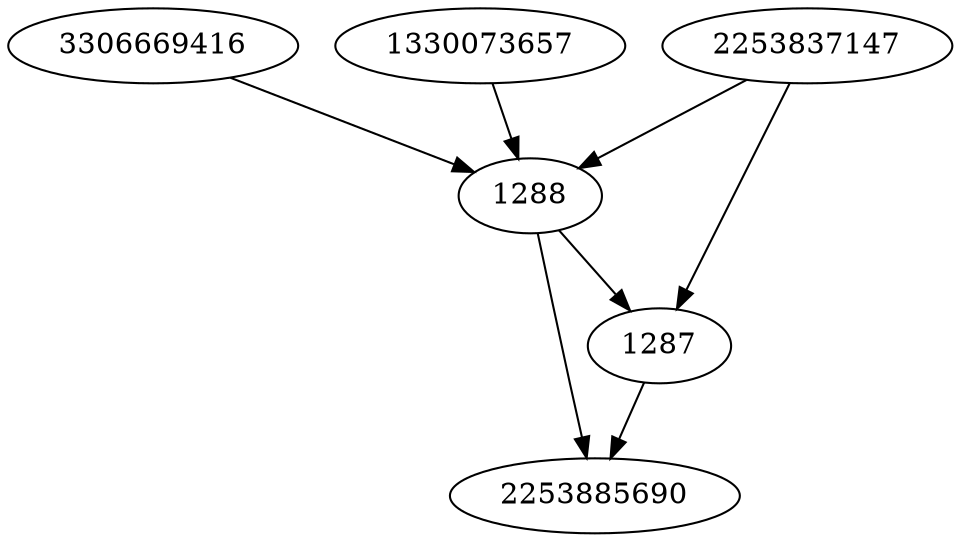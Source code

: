 strict digraph  {
1287;
3306669416;
1288;
1330073657;
2253885690;
2253837147;
1287 -> 2253885690;
3306669416 -> 1288;
1288 -> 1287;
1288 -> 2253885690;
1330073657 -> 1288;
2253837147 -> 1287;
2253837147 -> 1288;
}

